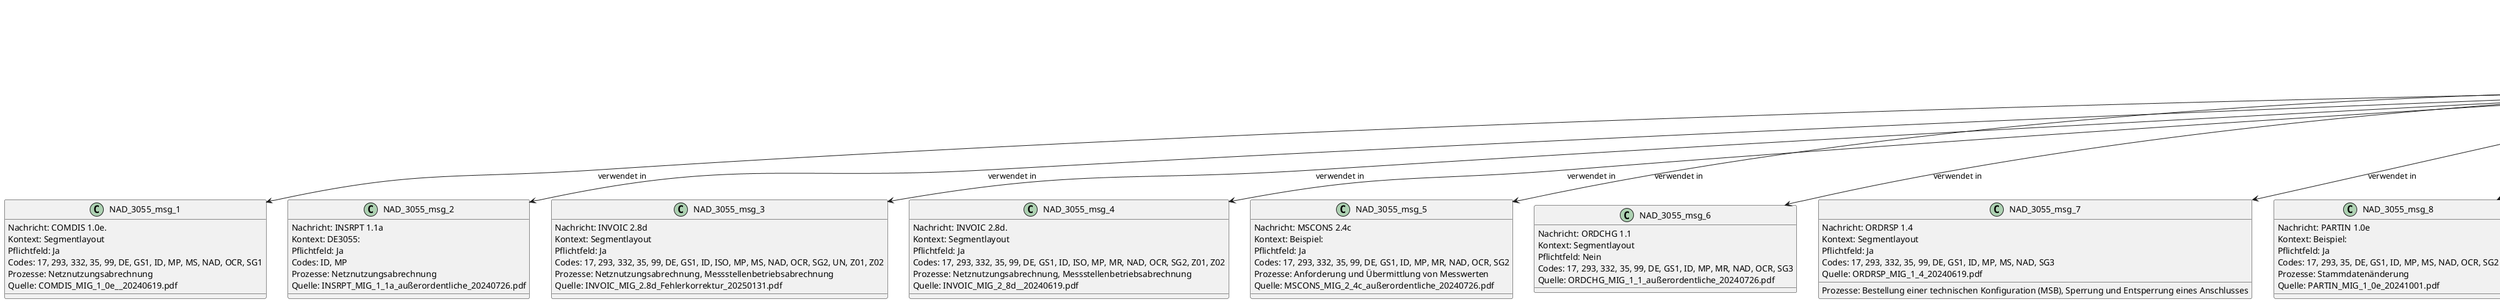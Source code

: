 @startuml
title Datenatlas – NAD:3055
class NAD_3055 {
  Name: Code des Verantwortlichen
  Prozesse:
    - Netznutzungsabrechnung
    - Messstellenbetriebsabrechnung
    - Anforderung und Übermittlung von Messwerten
    - Bestellung einer technischen Konfiguration (MSB)
    - Sperrung und Entsperrung eines Anschlusses
    - Stammdatenänderung
}
class NAD_3055_msg_1 {
  Nachricht: COMDIS 1.0e.
  Kontext: Segmentlayout
  Pflichtfeld: Ja
  Codes: 17, 293, 332, 35, 99, DE, GS1, ID, MP, MS, NAD, OCR, SG1
  Prozesse: Netznutzungsabrechnung
  Quelle: COMDIS_MIG_1_0e__20240619.pdf
}
NAD_3055 --> NAD_3055_msg_1 : verwendet in
class NAD_3055_msg_2 {
  Nachricht: INSRPT 1.1a
  Kontext: DE3055:
  Pflichtfeld: Ja
  Codes: ID, MP
  Prozesse: Netznutzungsabrechnung
  Quelle: INSRPT_MIG_1_1a_außerordentliche_20240726.pdf
}
NAD_3055 --> NAD_3055_msg_2 : verwendet in
class NAD_3055_msg_3 {
  Nachricht: INVOIC 2.8d
  Kontext: Segmentlayout
  Pflichtfeld: Ja
  Codes: 17, 293, 332, 35, 99, DE, GS1, ID, ISO, MP, MS, NAD, OCR, SG2, UN, Z01, Z02
  Prozesse: Netznutzungsabrechnung, Messstellenbetriebsabrechnung
  Quelle: INVOIC_MIG_2.8d_Fehlerkorrektur_20250131.pdf
}
NAD_3055 --> NAD_3055_msg_3 : verwendet in
class NAD_3055_msg_4 {
  Nachricht: INVOIC 2.8d.
  Kontext: Segmentlayout
  Pflichtfeld: Ja
  Codes: 17, 293, 332, 35, 99, DE, GS1, ID, ISO, MP, MR, NAD, OCR, SG2, Z01, Z02
  Prozesse: Netznutzungsabrechnung, Messstellenbetriebsabrechnung
  Quelle: INVOIC_MIG_2_8d__20240619.pdf
}
NAD_3055 --> NAD_3055_msg_4 : verwendet in
class NAD_3055_msg_5 {
  Nachricht: MSCONS 2.4c
  Kontext: Beispiel:
  Pflichtfeld: Ja
  Codes: 17, 293, 332, 35, 99, DE, GS1, ID, MP, MR, NAD, OCR, SG2
  Prozesse: Anforderung und Übermittlung von Messwerten
  Quelle: MSCONS_MIG_2_4c_außerordentliche_20240726.pdf
}
NAD_3055 --> NAD_3055_msg_5 : verwendet in
class NAD_3055_msg_6 {
  Nachricht: ORDCHG 1.1
  Kontext: Segmentlayout
  Pflichtfeld: Nein
  Codes: 17, 293, 332, 35, 99, DE, GS1, ID, MP, MR, NAD, OCR, SG3
  Quelle: ORDCHG_MIG_1_1_außerordentliche_20240726.pdf
}
NAD_3055 --> NAD_3055_msg_6 : verwendet in
class NAD_3055_msg_7 {
  Nachricht: ORDRSP 1.4
  Kontext: Segmentlayout
  Pflichtfeld: Ja
  Codes: 17, 293, 332, 35, 99, DE, GS1, ID, MP, MS, NAD, SG3
  Prozesse: Bestellung einer technischen Konfiguration (MSB), Sperrung und Entsperrung eines Anschlusses
  Quelle: ORDRSP_MIG_1_4_20240619.pdf
}
NAD_3055 --> NAD_3055_msg_7 : verwendet in
class NAD_3055_msg_8 {
  Nachricht: PARTIN 1.0e
  Kontext: Beispiel:
  Pflichtfeld: Ja
  Codes: 17, 293, 35, DE, GS1, ID, MP, MS, NAD, OCR, SG2
  Prozesse: Stammdatenänderung
  Quelle: PARTIN_MIG_1_0e_20241001.pdf
}
NAD_3055 --> NAD_3055_msg_8 : verwendet in
class NAD_3055_msg_9 {
  Nachricht: QUOTES 1.3a
  Kontext: Segmentlayout
  Pflichtfeld: Ja
  Codes: 17, 293, 332, 35, 999, DE, GS1, ID, MP, NAD, OCR, VY
  Prozesse: Bestellung einer technischen Konfiguration (MSB), Sperrung und Entsperrung eines Anschlusses
  Quelle: QUOTES_MIG_1_3a_20240619.pdf
}
NAD_3055 --> NAD_3055_msg_9 : verwendet in
class NAD_3055_msg_10 {
  Nachricht: REMADV 2.9c
  Kontext: Segmentlayout
  Pflichtfeld: Ja
  Codes: 17, 293, 332, 35, 99, DE, GS1, ID, MP, MR, NAD, OCR, SG1
  Prozesse: Netznutzungsabrechnung
  Quelle: REMADV_MIG_2.9c_außerordentliche_20240726.pdf
}
NAD_3055 --> NAD_3055_msg_10 : verwendet in
class NAD_3055_msg_11 {
  Nachricht: REQOTE 1.3b
  Kontext: Segmentlayout
  Pflichtfeld: Ja
  Codes: 17, 293, 35, 99, DDM, DE, EDI, GS1, ID, MP, NAD, NB, OCR
  Prozesse: Bestellung einer technischen Konfiguration (MSB)
  Quelle: REQOTE_MIG_1_3b_20241001.pdf
}
NAD_3055 --> NAD_3055_msg_11 : verwendet in
class NAD_3055_proc_1 <<process>> {
  Netznutzungsabrechnung
  Gesetze: StromNEV, StromNZV
  Zusammenfassung: Wie funktioniert die Netznutzungsabrechnung zwischen Netzbetreiber und Lieferant?
}
NAD_3055 ..> NAD_3055_proc_1 : eingebettet in
class NAD_3055_proc_2 <<process>> {
  Messstellenbetriebsabrechnung
  Gesetze: MsbG
  Zusammenfassung: Beschreibe den Prozess der Abrechnung von Messstellenbetriebsleistungen.
}
NAD_3055 ..> NAD_3055_proc_2 : eingebettet in
class NAD_3055_proc_3 <<process>> {
  Anforderung und Übermittlung von Messwerten
  Gesetze: MsbG
  Zusammenfassung: Wie kann ein Marktpartner (z.B.
}
NAD_3055 ..> NAD_3055_proc_3 : eingebettet in
class NAD_3055_proc_4 <<process>> {
  Bestellung einer technischen Konfiguration (MSB)
  Gesetze: MsbG, EnWG
  Zusammenfassung: Erläutere den Prozess zur Bestellung einer spezifischen technischen Konfiguration bei einem Messstellenbetreiber, beispielsweise für ein intelligentes Messsystem.
}
NAD_3055 ..> NAD_3055_proc_4 : eingebettet in
class NAD_3055_proc_5 <<process>> {
  Sperrung und Entsperrung eines Anschlusses
  Gesetze: StromGVV
  Zusammenfassung: Beschreibe den End-to-End-Prozess für die Sperrung und Wiederherstellung eines Netzanschlusses.
}
NAD_3055 ..> NAD_3055_proc_5 : eingebettet in
class NAD_3055_proc_6 <<process>> {
  Stammdatenänderung
  Zusammenfassung: Wie wird eine Stammdatenänderung an einer Marktlokation, wie z.B.
}
NAD_3055 ..> NAD_3055_proc_6 : eingebettet in
@enduml